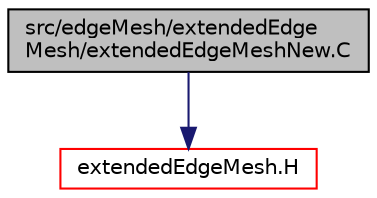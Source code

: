 digraph "src/edgeMesh/extendedEdgeMesh/extendedEdgeMeshNew.C"
{
  bgcolor="transparent";
  edge [fontname="Helvetica",fontsize="10",labelfontname="Helvetica",labelfontsize="10"];
  node [fontname="Helvetica",fontsize="10",shape=record];
  Node1 [label="src/edgeMesh/extendedEdge\lMesh/extendedEdgeMeshNew.C",height=0.2,width=0.4,color="black", fillcolor="grey75", style="filled", fontcolor="black"];
  Node1 -> Node2 [color="midnightblue",fontsize="10",style="solid",fontname="Helvetica"];
  Node2 [label="extendedEdgeMesh.H",height=0.2,width=0.4,color="red",URL="$a04957.html"];
}
